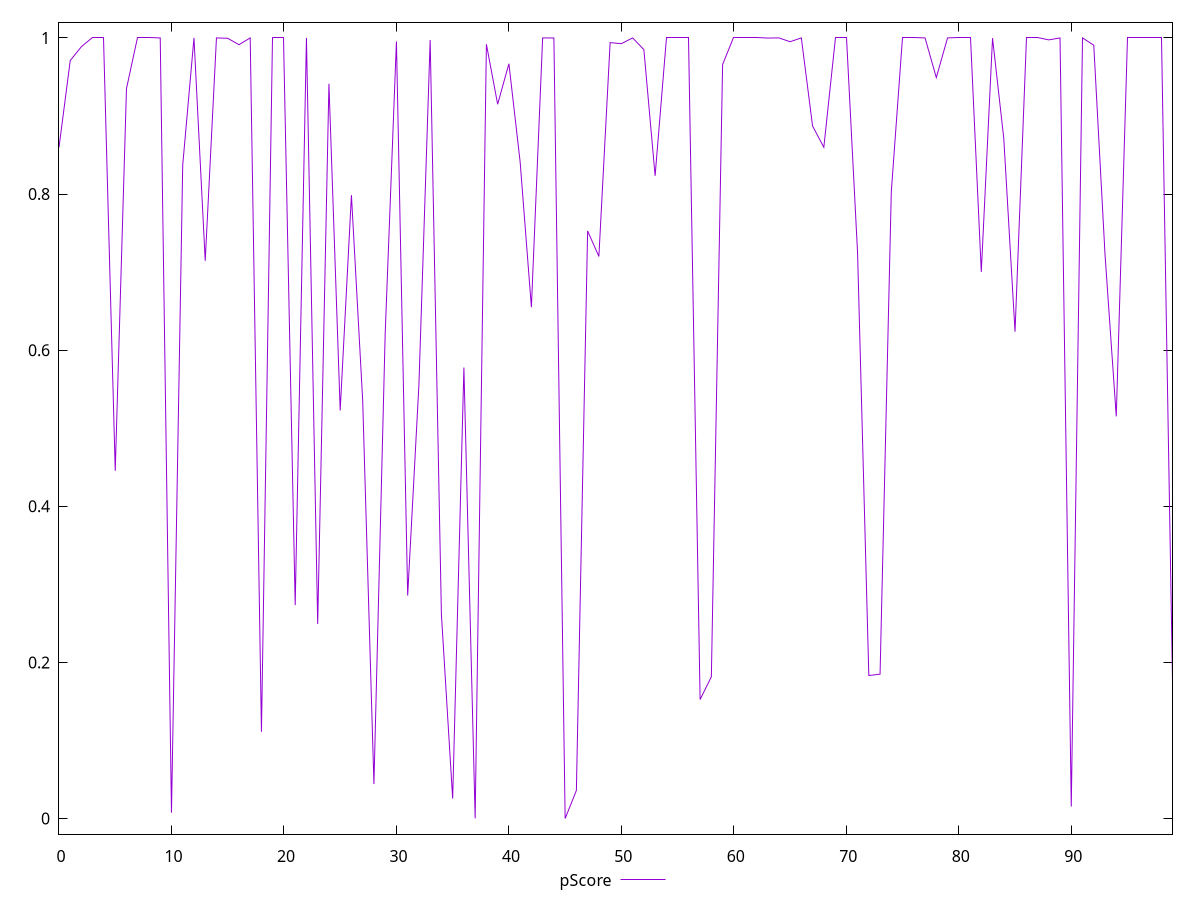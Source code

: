 reset

$pScore <<EOF
0 0.8598286823145089
1 0.971026642023747
2 0.9889545476984761
3 0.9999993380488856
4 0.9999993380488856
5 0.4454812784142964
6 0.9350443915321441
7 0.9999993380488856
8 0.9999993380488856
9 0.9999978047697085
10 0.0074307232045424665
11 0.8370287403004254
12 0.9999993380488856
13 0.7144778916220587
14 0.9999993380488856
15 0.99950886119585
16 0.9912869139708471
17 0.9999993380488856
18 0.11113029204140829
19 0.9999993380488856
20 0.9999993380488856
21 0.2733446694890105
22 0.9999993380488856
23 0.24926166882145068
24 0.9412979208446615
25 0.5227880783899517
26 0.7985473432524117
27 0.5356632412507952
28 0.04411238763069031
29 0.6209157910691159
30 0.9954880076556667
31 0.28568842876769784
32 0.5558955000789688
33 0.9972888196441018
34 0.2614543349736295
35 0.025507940942706142
36 0.5777604910396692
37 0.00018737488865616658
38 0.991882437867356
39 0.9150501369215276
40 0.9669062174269909
41 0.8411141023114245
42 0.6550591449342573
43 0.9999993380488856
44 0.9999021299725585
45 0.000004111363254621914
46 0.03591865121062937
47 0.7527272610782323
48 0.7199925727394221
49 0.9939727052920135
50 0.9926299203108884
51 0.9999993380488856
52 0.9850513471870885
53 0.8233426659395334
54 0.9999993380488856
55 0.9999993380488856
56 0.9999993380488856
57 0.15244701533331373
58 0.18152049282790095
59 0.9658340664587413
60 0.9999993380488856
61 0.9999993380488856
62 0.9999993380488856
63 0.9998058712911961
64 0.9999993380488856
65 0.9951260534728994
66 0.9999993380488856
67 0.8870948816398814
68 0.8598286823145089
69 0.9999993380488856
70 0.9999993380488856
71 0.7246255484088957
72 0.1832141112054988
73 0.18492221170295498
74 0.8030630787213631
75 0.9999993380488856
76 0.9999993380488856
77 0.999990330053055
78 0.9491862159255761
79 0.9999864459997085
80 0.9999993380488856
81 0.9999993380488856
82 0.7002008899448924
83 0.9997699952650715
84 0.8712356238657688
85 0.6236376478005966
86 0.9999993380488856
87 0.9999993380488856
88 0.9974555807561016
89 0.9999993380488856
90 0.015406758662889264
91 0.9999993380488856
92 0.990660557717009
93 0.7225999212009233
94 0.5151349974564015
95 0.9999993380488856
96 0.9999993380488856
97 0.9999993380488856
98 0.9999993380488856
99 0.1770742718036139
EOF

set key outside below
set xrange [0:99]
set yrange [-0.019995793170458:1.0199992425825983]
set trange [-0.019995793170458:1.0199992425825983]
set terminal svg size 640, 500 enhanced background rgb 'white'
set output "report_00015_2021-02-09T16-11-33.973Z/estimated-input-latency/samples/pages+cached+noadtech+nomedia+nocss/pScore/values.svg"

plot $pScore title "pScore" with line

reset
